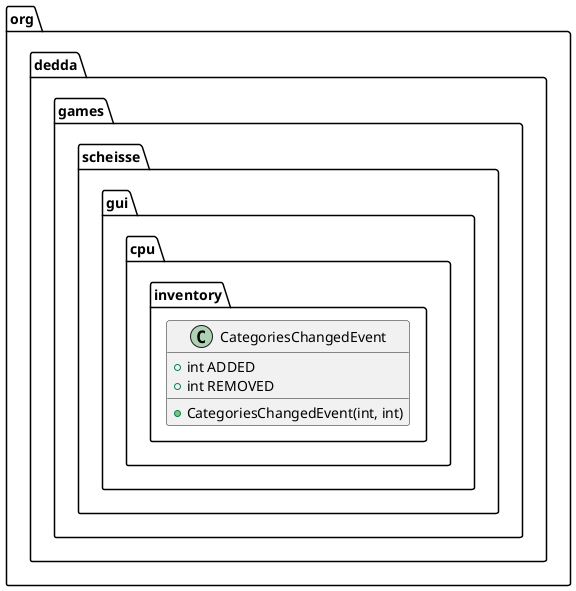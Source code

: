 @startuml
class org.dedda.games.scheisse.gui.cpu.inventory.CategoriesChangedEvent{
    + int ADDED
    + int REMOVED
    + CategoriesChangedEvent(int, int)
}
@enduml